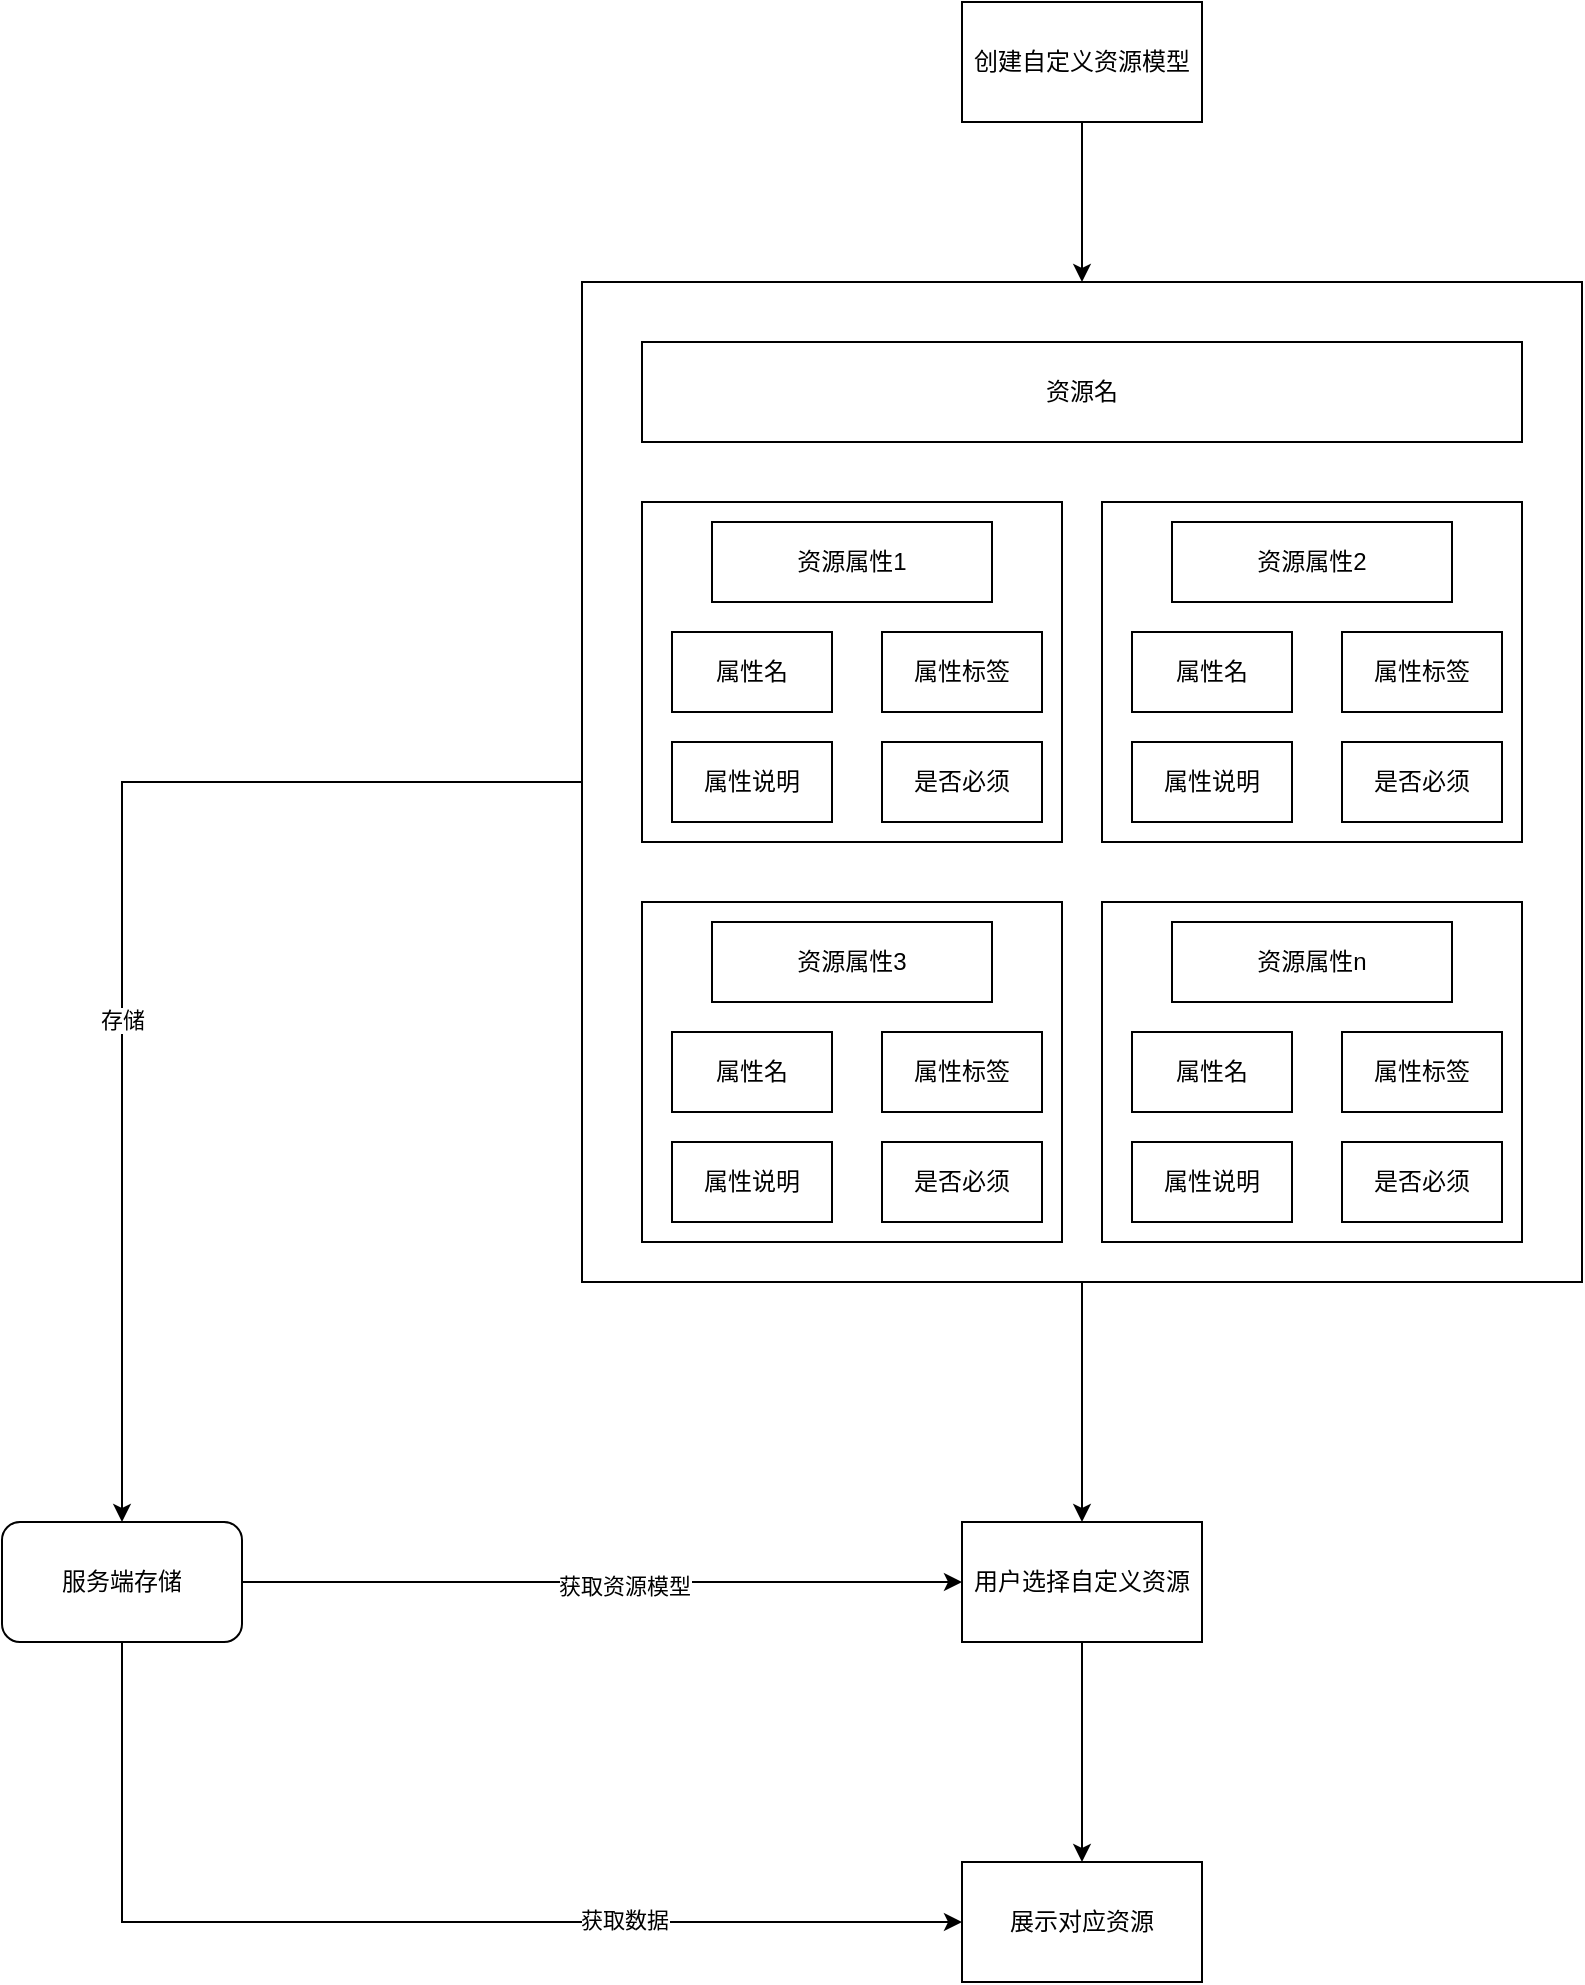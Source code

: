<mxfile version="24.7.6">
  <diagram name="第 1 页" id="AZAsQ0l_xIf4udVlXanY">
    <mxGraphModel dx="1426" dy="791" grid="1" gridSize="10" guides="1" tooltips="1" connect="1" arrows="1" fold="1" page="1" pageScale="1" pageWidth="1200" pageHeight="1600" math="0" shadow="0">
      <root>
        <mxCell id="0" />
        <mxCell id="1" parent="0" />
        <mxCell id="zaWkkEv80FB03Rphdk8r-33" style="edgeStyle=orthogonalEdgeStyle;rounded=0;orthogonalLoop=1;jettySize=auto;html=1;exitX=0.5;exitY=1;exitDx=0;exitDy=0;entryX=0.5;entryY=0;entryDx=0;entryDy=0;" edge="1" parent="1" source="X7OZpK74XMctFH0BW-H9-1" target="zaWkkEv80FB03Rphdk8r-1">
          <mxGeometry relative="1" as="geometry" />
        </mxCell>
        <mxCell id="X7OZpK74XMctFH0BW-H9-1" value="创建自定义资源模型" style="rounded=0;whiteSpace=wrap;html=1;" parent="1" vertex="1">
          <mxGeometry x="580" y="180" width="120" height="60" as="geometry" />
        </mxCell>
        <mxCell id="zaWkkEv80FB03Rphdk8r-35" style="edgeStyle=orthogonalEdgeStyle;rounded=0;orthogonalLoop=1;jettySize=auto;html=1;exitX=0;exitY=0.5;exitDx=0;exitDy=0;entryX=0.5;entryY=0;entryDx=0;entryDy=0;" edge="1" parent="1" source="zaWkkEv80FB03Rphdk8r-1" target="zaWkkEv80FB03Rphdk8r-34">
          <mxGeometry relative="1" as="geometry" />
        </mxCell>
        <mxCell id="zaWkkEv80FB03Rphdk8r-36" value="存储" style="edgeLabel;html=1;align=center;verticalAlign=middle;resizable=0;points=[];" vertex="1" connectable="0" parent="zaWkkEv80FB03Rphdk8r-35">
          <mxGeometry x="-0.061" relative="1" as="geometry">
            <mxPoint y="67" as="offset" />
          </mxGeometry>
        </mxCell>
        <mxCell id="zaWkkEv80FB03Rphdk8r-43" style="edgeStyle=orthogonalEdgeStyle;rounded=0;orthogonalLoop=1;jettySize=auto;html=1;exitX=0.5;exitY=1;exitDx=0;exitDy=0;entryX=0.5;entryY=0;entryDx=0;entryDy=0;" edge="1" parent="1" source="zaWkkEv80FB03Rphdk8r-1" target="zaWkkEv80FB03Rphdk8r-37">
          <mxGeometry relative="1" as="geometry" />
        </mxCell>
        <mxCell id="zaWkkEv80FB03Rphdk8r-1" value="" style="rounded=0;whiteSpace=wrap;html=1;" vertex="1" parent="1">
          <mxGeometry x="390" y="320" width="500" height="500" as="geometry" />
        </mxCell>
        <mxCell id="zaWkkEv80FB03Rphdk8r-2" value="资源名" style="rounded=0;whiteSpace=wrap;html=1;" vertex="1" parent="1">
          <mxGeometry x="420" y="350" width="440" height="50" as="geometry" />
        </mxCell>
        <mxCell id="zaWkkEv80FB03Rphdk8r-9" value="" style="rounded=0;whiteSpace=wrap;html=1;" vertex="1" parent="1">
          <mxGeometry x="420" y="430" width="210" height="170" as="geometry" />
        </mxCell>
        <mxCell id="zaWkkEv80FB03Rphdk8r-10" value="属性名" style="rounded=0;whiteSpace=wrap;html=1;" vertex="1" parent="1">
          <mxGeometry x="435" y="495" width="80" height="40" as="geometry" />
        </mxCell>
        <mxCell id="zaWkkEv80FB03Rphdk8r-11" value="属性标签" style="rounded=0;whiteSpace=wrap;html=1;" vertex="1" parent="1">
          <mxGeometry x="540" y="495" width="80" height="40" as="geometry" />
        </mxCell>
        <mxCell id="zaWkkEv80FB03Rphdk8r-12" value="属性说明" style="rounded=0;whiteSpace=wrap;html=1;" vertex="1" parent="1">
          <mxGeometry x="435" y="550" width="80" height="40" as="geometry" />
        </mxCell>
        <mxCell id="zaWkkEv80FB03Rphdk8r-13" value="是否必须" style="rounded=0;whiteSpace=wrap;html=1;" vertex="1" parent="1">
          <mxGeometry x="540" y="550" width="80" height="40" as="geometry" />
        </mxCell>
        <mxCell id="zaWkkEv80FB03Rphdk8r-14" value="资源属性1" style="rounded=0;whiteSpace=wrap;html=1;" vertex="1" parent="1">
          <mxGeometry x="455" y="440" width="140" height="40" as="geometry" />
        </mxCell>
        <mxCell id="zaWkkEv80FB03Rphdk8r-15" value="" style="rounded=0;whiteSpace=wrap;html=1;" vertex="1" parent="1">
          <mxGeometry x="650" y="430" width="210" height="170" as="geometry" />
        </mxCell>
        <mxCell id="zaWkkEv80FB03Rphdk8r-16" value="属性名" style="rounded=0;whiteSpace=wrap;html=1;" vertex="1" parent="1">
          <mxGeometry x="665" y="495" width="80" height="40" as="geometry" />
        </mxCell>
        <mxCell id="zaWkkEv80FB03Rphdk8r-17" value="属性标签" style="rounded=0;whiteSpace=wrap;html=1;" vertex="1" parent="1">
          <mxGeometry x="770" y="495" width="80" height="40" as="geometry" />
        </mxCell>
        <mxCell id="zaWkkEv80FB03Rphdk8r-18" value="属性说明" style="rounded=0;whiteSpace=wrap;html=1;" vertex="1" parent="1">
          <mxGeometry x="665" y="550" width="80" height="40" as="geometry" />
        </mxCell>
        <mxCell id="zaWkkEv80FB03Rphdk8r-19" value="是否必须" style="rounded=0;whiteSpace=wrap;html=1;" vertex="1" parent="1">
          <mxGeometry x="770" y="550" width="80" height="40" as="geometry" />
        </mxCell>
        <mxCell id="zaWkkEv80FB03Rphdk8r-20" value="资源属性2" style="rounded=0;whiteSpace=wrap;html=1;" vertex="1" parent="1">
          <mxGeometry x="685" y="440" width="140" height="40" as="geometry" />
        </mxCell>
        <mxCell id="zaWkkEv80FB03Rphdk8r-21" value="" style="rounded=0;whiteSpace=wrap;html=1;" vertex="1" parent="1">
          <mxGeometry x="420" y="630" width="210" height="170" as="geometry" />
        </mxCell>
        <mxCell id="zaWkkEv80FB03Rphdk8r-22" value="属性名" style="rounded=0;whiteSpace=wrap;html=1;" vertex="1" parent="1">
          <mxGeometry x="435" y="695" width="80" height="40" as="geometry" />
        </mxCell>
        <mxCell id="zaWkkEv80FB03Rphdk8r-23" value="属性标签" style="rounded=0;whiteSpace=wrap;html=1;" vertex="1" parent="1">
          <mxGeometry x="540" y="695" width="80" height="40" as="geometry" />
        </mxCell>
        <mxCell id="zaWkkEv80FB03Rphdk8r-24" value="属性说明" style="rounded=0;whiteSpace=wrap;html=1;" vertex="1" parent="1">
          <mxGeometry x="435" y="750" width="80" height="40" as="geometry" />
        </mxCell>
        <mxCell id="zaWkkEv80FB03Rphdk8r-25" value="是否必须" style="rounded=0;whiteSpace=wrap;html=1;" vertex="1" parent="1">
          <mxGeometry x="540" y="750" width="80" height="40" as="geometry" />
        </mxCell>
        <mxCell id="zaWkkEv80FB03Rphdk8r-26" value="资源属性3" style="rounded=0;whiteSpace=wrap;html=1;" vertex="1" parent="1">
          <mxGeometry x="455" y="640" width="140" height="40" as="geometry" />
        </mxCell>
        <mxCell id="zaWkkEv80FB03Rphdk8r-27" value="" style="rounded=0;whiteSpace=wrap;html=1;" vertex="1" parent="1">
          <mxGeometry x="650" y="630" width="210" height="170" as="geometry" />
        </mxCell>
        <mxCell id="zaWkkEv80FB03Rphdk8r-28" value="属性名" style="rounded=0;whiteSpace=wrap;html=1;" vertex="1" parent="1">
          <mxGeometry x="665" y="695" width="80" height="40" as="geometry" />
        </mxCell>
        <mxCell id="zaWkkEv80FB03Rphdk8r-29" value="属性标签" style="rounded=0;whiteSpace=wrap;html=1;" vertex="1" parent="1">
          <mxGeometry x="770" y="695" width="80" height="40" as="geometry" />
        </mxCell>
        <mxCell id="zaWkkEv80FB03Rphdk8r-30" value="属性说明" style="rounded=0;whiteSpace=wrap;html=1;" vertex="1" parent="1">
          <mxGeometry x="665" y="750" width="80" height="40" as="geometry" />
        </mxCell>
        <mxCell id="zaWkkEv80FB03Rphdk8r-31" value="是否必须" style="rounded=0;whiteSpace=wrap;html=1;" vertex="1" parent="1">
          <mxGeometry x="770" y="750" width="80" height="40" as="geometry" />
        </mxCell>
        <mxCell id="zaWkkEv80FB03Rphdk8r-32" value="资源属性n" style="rounded=0;whiteSpace=wrap;html=1;" vertex="1" parent="1">
          <mxGeometry x="685" y="640" width="140" height="40" as="geometry" />
        </mxCell>
        <mxCell id="zaWkkEv80FB03Rphdk8r-41" style="edgeStyle=orthogonalEdgeStyle;rounded=0;orthogonalLoop=1;jettySize=auto;html=1;exitX=0.5;exitY=1;exitDx=0;exitDy=0;entryX=0;entryY=0.5;entryDx=0;entryDy=0;" edge="1" parent="1" source="zaWkkEv80FB03Rphdk8r-34" target="zaWkkEv80FB03Rphdk8r-40">
          <mxGeometry relative="1" as="geometry" />
        </mxCell>
        <mxCell id="zaWkkEv80FB03Rphdk8r-42" value="获取数据" style="edgeLabel;html=1;align=center;verticalAlign=middle;resizable=0;points=[];" vertex="1" connectable="0" parent="zaWkkEv80FB03Rphdk8r-41">
          <mxGeometry x="0.394" y="1" relative="1" as="geometry">
            <mxPoint as="offset" />
          </mxGeometry>
        </mxCell>
        <mxCell id="zaWkkEv80FB03Rphdk8r-45" style="edgeStyle=orthogonalEdgeStyle;rounded=0;orthogonalLoop=1;jettySize=auto;html=1;exitX=1;exitY=0.5;exitDx=0;exitDy=0;entryX=0;entryY=0.5;entryDx=0;entryDy=0;" edge="1" parent="1" source="zaWkkEv80FB03Rphdk8r-34" target="zaWkkEv80FB03Rphdk8r-37">
          <mxGeometry relative="1" as="geometry" />
        </mxCell>
        <mxCell id="zaWkkEv80FB03Rphdk8r-47" value="获取资源模型" style="edgeLabel;html=1;align=center;verticalAlign=middle;resizable=0;points=[];" vertex="1" connectable="0" parent="zaWkkEv80FB03Rphdk8r-45">
          <mxGeometry x="0.061" y="-2" relative="1" as="geometry">
            <mxPoint as="offset" />
          </mxGeometry>
        </mxCell>
        <mxCell id="zaWkkEv80FB03Rphdk8r-34" value="服务端存储" style="rounded=1;whiteSpace=wrap;html=1;" vertex="1" parent="1">
          <mxGeometry x="100" y="940" width="120" height="60" as="geometry" />
        </mxCell>
        <mxCell id="zaWkkEv80FB03Rphdk8r-44" style="edgeStyle=orthogonalEdgeStyle;rounded=0;orthogonalLoop=1;jettySize=auto;html=1;exitX=0.5;exitY=1;exitDx=0;exitDy=0;entryX=0.5;entryY=0;entryDx=0;entryDy=0;" edge="1" parent="1" source="zaWkkEv80FB03Rphdk8r-37" target="zaWkkEv80FB03Rphdk8r-40">
          <mxGeometry relative="1" as="geometry" />
        </mxCell>
        <mxCell id="zaWkkEv80FB03Rphdk8r-37" value="用户选择自定义资源" style="rounded=0;whiteSpace=wrap;html=1;" vertex="1" parent="1">
          <mxGeometry x="580" y="940" width="120" height="60" as="geometry" />
        </mxCell>
        <mxCell id="zaWkkEv80FB03Rphdk8r-40" value="展示对应资源" style="rounded=0;whiteSpace=wrap;html=1;" vertex="1" parent="1">
          <mxGeometry x="580" y="1110" width="120" height="60" as="geometry" />
        </mxCell>
      </root>
    </mxGraphModel>
  </diagram>
</mxfile>
